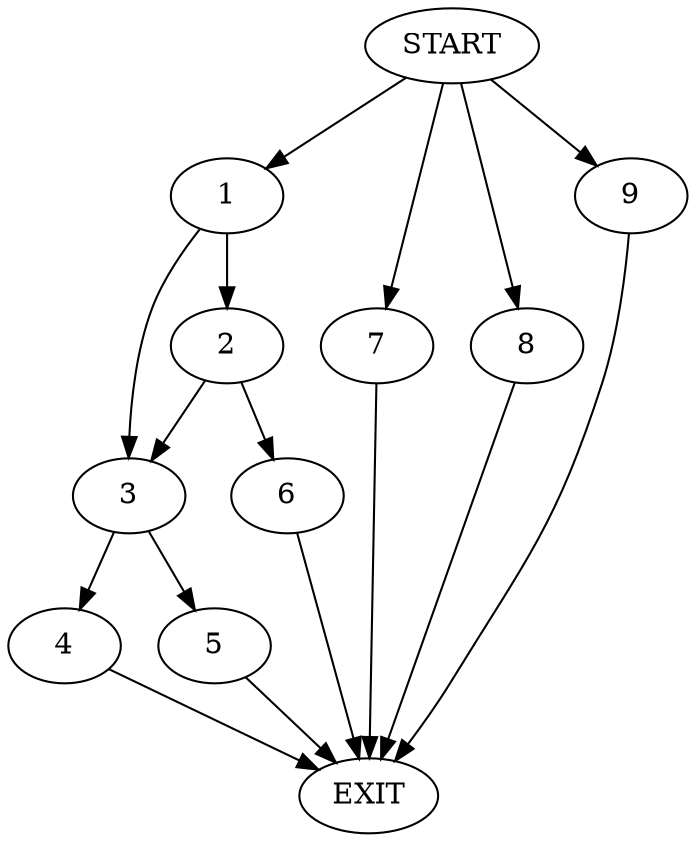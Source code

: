 digraph {
0 [label="START"]
10 [label="EXIT"]
0 -> 1
1 -> 2
1 -> 3
3 -> 4
3 -> 5
2 -> 6
2 -> 3
6 -> 10
5 -> 10
4 -> 10
0 -> 7
7 -> 10
0 -> 8
8 -> 10
0 -> 9
9 -> 10
}
